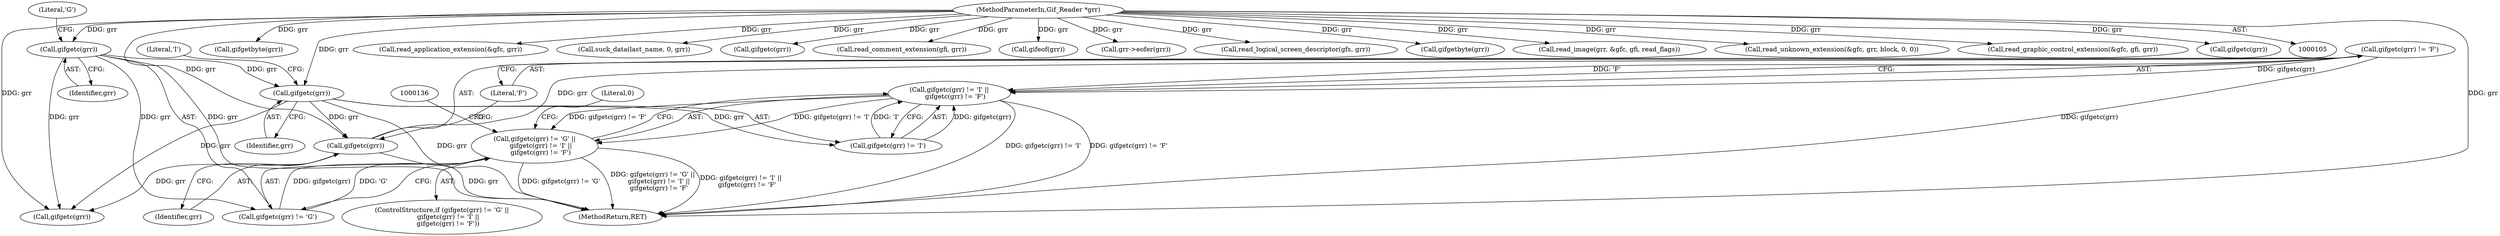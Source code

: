 digraph "0_gifsicle_118a46090c50829dc543179019e6140e1235f909@API" {
"1000129" [label="(Call,gifgetc(grr) != 'F')"];
"1000130" [label="(Call,gifgetc(grr))"];
"1000126" [label="(Call,gifgetc(grr))"];
"1000121" [label="(Call,gifgetc(grr))"];
"1000106" [label="(MethodParameterIn,Gif_Reader *grr)"];
"1000124" [label="(Call,gifgetc(grr) != 'I' ||\n      gifgetc(grr) != 'F')"];
"1000119" [label="(Call,gifgetc(grr) != 'G' ||\n      gifgetc(grr) != 'I' ||\n      gifgetc(grr) != 'F')"];
"1000313" [label="(Call,gifgetbyte(grr))"];
"1000106" [label="(MethodParameterIn,Gif_Reader *grr)"];
"1000126" [label="(Call,gifgetc(grr))"];
"1000500" [label="(MethodReturn,RET)"];
"1000346" [label="(Call,read_application_extension(&gfc, grr))"];
"1000122" [label="(Identifier,grr)"];
"1000332" [label="(Call,suck_data(last_name, 0, grr))"];
"1000123" [label="(Literal,'G')"];
"1000118" [label="(ControlStructure,if (gifgetc(grr) != 'G' ||\n      gifgetc(grr) != 'I' ||\n      gifgetc(grr) != 'F'))"];
"1000141" [label="(Call,gifgetc(grr))"];
"1000130" [label="(Call,gifgetc(grr))"];
"1000340" [label="(Call,read_comment_extension(gfi, grr))"];
"1000241" [label="(Call,gifeof(grr))"];
"1000485" [label="(Call,grr->eofer(grr))"];
"1000134" [label="(Literal,0)"];
"1000233" [label="(Call,read_logical_screen_descriptor(gfs, grr))"];
"1000137" [label="(Call,gifgetc(grr))"];
"1000125" [label="(Call,gifgetc(grr) != 'I')"];
"1000121" [label="(Call,gifgetc(grr))"];
"1000247" [label="(Call,gifgetbyte(grr))"];
"1000120" [label="(Call,gifgetc(grr) != 'G')"];
"1000276" [label="(Call,read_image(grr, &gfc, gfi, read_flags))"];
"1000352" [label="(Call,read_unknown_extension(&gfc, grr, block, 0, 0))"];
"1000323" [label="(Call,read_graphic_control_extension(&gfc, gfi, grr))"];
"1000129" [label="(Call,gifgetc(grr) != 'F')"];
"1000119" [label="(Call,gifgetc(grr) != 'G' ||\n      gifgetc(grr) != 'I' ||\n      gifgetc(grr) != 'F')"];
"1000145" [label="(Call,gifgetc(grr))"];
"1000127" [label="(Identifier,grr)"];
"1000132" [label="(Literal,'F')"];
"1000131" [label="(Identifier,grr)"];
"1000128" [label="(Literal,'I')"];
"1000124" [label="(Call,gifgetc(grr) != 'I' ||\n      gifgetc(grr) != 'F')"];
"1000129" -> "1000124"  [label="AST: "];
"1000129" -> "1000132"  [label="CFG: "];
"1000130" -> "1000129"  [label="AST: "];
"1000132" -> "1000129"  [label="AST: "];
"1000124" -> "1000129"  [label="CFG: "];
"1000129" -> "1000500"  [label="DDG: gifgetc(grr)"];
"1000129" -> "1000124"  [label="DDG: gifgetc(grr)"];
"1000129" -> "1000124"  [label="DDG: 'F'"];
"1000130" -> "1000129"  [label="DDG: grr"];
"1000130" -> "1000131"  [label="CFG: "];
"1000131" -> "1000130"  [label="AST: "];
"1000132" -> "1000130"  [label="CFG: "];
"1000130" -> "1000500"  [label="DDG: grr"];
"1000126" -> "1000130"  [label="DDG: grr"];
"1000106" -> "1000130"  [label="DDG: grr"];
"1000130" -> "1000137"  [label="DDG: grr"];
"1000126" -> "1000125"  [label="AST: "];
"1000126" -> "1000127"  [label="CFG: "];
"1000127" -> "1000126"  [label="AST: "];
"1000128" -> "1000126"  [label="CFG: "];
"1000126" -> "1000500"  [label="DDG: grr"];
"1000126" -> "1000125"  [label="DDG: grr"];
"1000121" -> "1000126"  [label="DDG: grr"];
"1000106" -> "1000126"  [label="DDG: grr"];
"1000126" -> "1000137"  [label="DDG: grr"];
"1000121" -> "1000120"  [label="AST: "];
"1000121" -> "1000122"  [label="CFG: "];
"1000122" -> "1000121"  [label="AST: "];
"1000123" -> "1000121"  [label="CFG: "];
"1000121" -> "1000500"  [label="DDG: grr"];
"1000121" -> "1000120"  [label="DDG: grr"];
"1000106" -> "1000121"  [label="DDG: grr"];
"1000121" -> "1000137"  [label="DDG: grr"];
"1000106" -> "1000105"  [label="AST: "];
"1000106" -> "1000500"  [label="DDG: grr"];
"1000106" -> "1000137"  [label="DDG: grr"];
"1000106" -> "1000141"  [label="DDG: grr"];
"1000106" -> "1000145"  [label="DDG: grr"];
"1000106" -> "1000233"  [label="DDG: grr"];
"1000106" -> "1000241"  [label="DDG: grr"];
"1000106" -> "1000247"  [label="DDG: grr"];
"1000106" -> "1000276"  [label="DDG: grr"];
"1000106" -> "1000313"  [label="DDG: grr"];
"1000106" -> "1000323"  [label="DDG: grr"];
"1000106" -> "1000332"  [label="DDG: grr"];
"1000106" -> "1000340"  [label="DDG: grr"];
"1000106" -> "1000346"  [label="DDG: grr"];
"1000106" -> "1000352"  [label="DDG: grr"];
"1000106" -> "1000485"  [label="DDG: grr"];
"1000124" -> "1000119"  [label="AST: "];
"1000124" -> "1000125"  [label="CFG: "];
"1000125" -> "1000124"  [label="AST: "];
"1000119" -> "1000124"  [label="CFG: "];
"1000124" -> "1000500"  [label="DDG: gifgetc(grr) != 'I'"];
"1000124" -> "1000500"  [label="DDG: gifgetc(grr) != 'F'"];
"1000124" -> "1000119"  [label="DDG: gifgetc(grr) != 'I'"];
"1000124" -> "1000119"  [label="DDG: gifgetc(grr) != 'F'"];
"1000125" -> "1000124"  [label="DDG: gifgetc(grr)"];
"1000125" -> "1000124"  [label="DDG: 'I'"];
"1000119" -> "1000118"  [label="AST: "];
"1000119" -> "1000120"  [label="CFG: "];
"1000120" -> "1000119"  [label="AST: "];
"1000134" -> "1000119"  [label="CFG: "];
"1000136" -> "1000119"  [label="CFG: "];
"1000119" -> "1000500"  [label="DDG: gifgetc(grr) != 'G'"];
"1000119" -> "1000500"  [label="DDG: gifgetc(grr) != 'G' ||\n      gifgetc(grr) != 'I' ||\n      gifgetc(grr) != 'F'"];
"1000119" -> "1000500"  [label="DDG: gifgetc(grr) != 'I' ||\n      gifgetc(grr) != 'F'"];
"1000120" -> "1000119"  [label="DDG: gifgetc(grr)"];
"1000120" -> "1000119"  [label="DDG: 'G'"];
}
